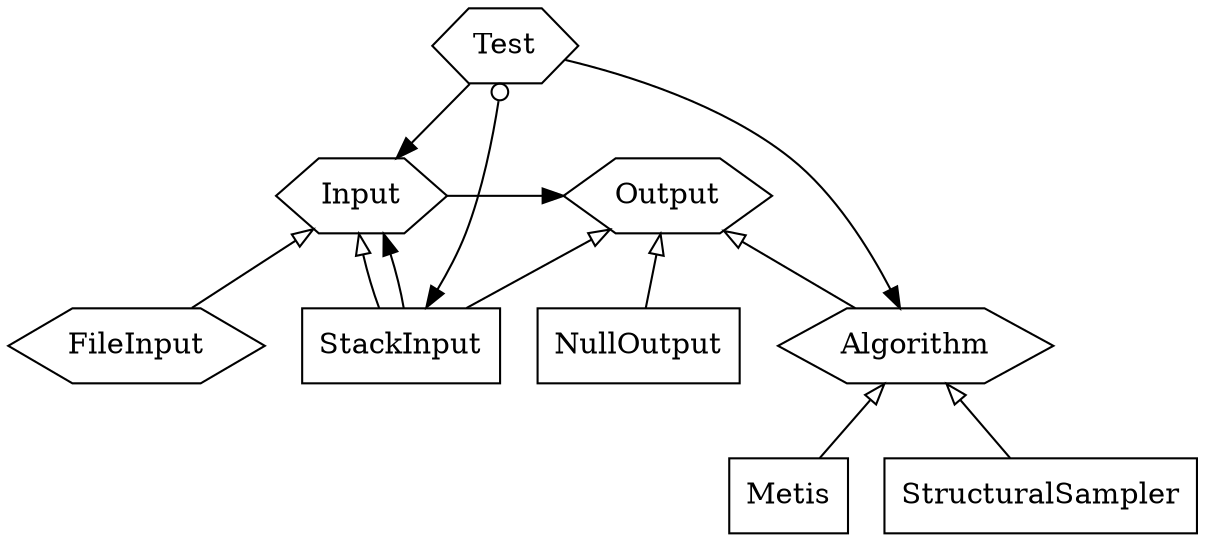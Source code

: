 digraph {

	layout = dot;
	node [shape = rect];

	Output [shape = hexagon];
	Input [shape = hexagon];
	{ Input -> Output; rank = same; }
	
	StackInput;
	Input -> StackInput [arrowtail = onormal, dir = back];
	Output -> StackInput [arrowtail = onormal, dir = back];
	StackInput -> Input;
	
	FileInput [shape = hexagon];
	Input -> FileInput [arrowtail = onormal, dir = back];
	
	Algorithm [shape = hexagon];
	Output -> Algorithm [arrowtail = onormal, dir = back];
	
	Metis;
	Algorithm -> Metis [arrowtail = onormal, dir = back];
	
	StructuralSampler;
	Algorithm -> StructuralSampler [arrowtail = onormal, dir = back];
	
	Test [shape = hexagon];
	Test -> Algorithm;
	Test -> Input;
	Test -> StackInput [dir = both, arrowtail = odot];
	
	NullOutput;
	Output -> NullOutput [arrowtail = onormal, dir = back];

}